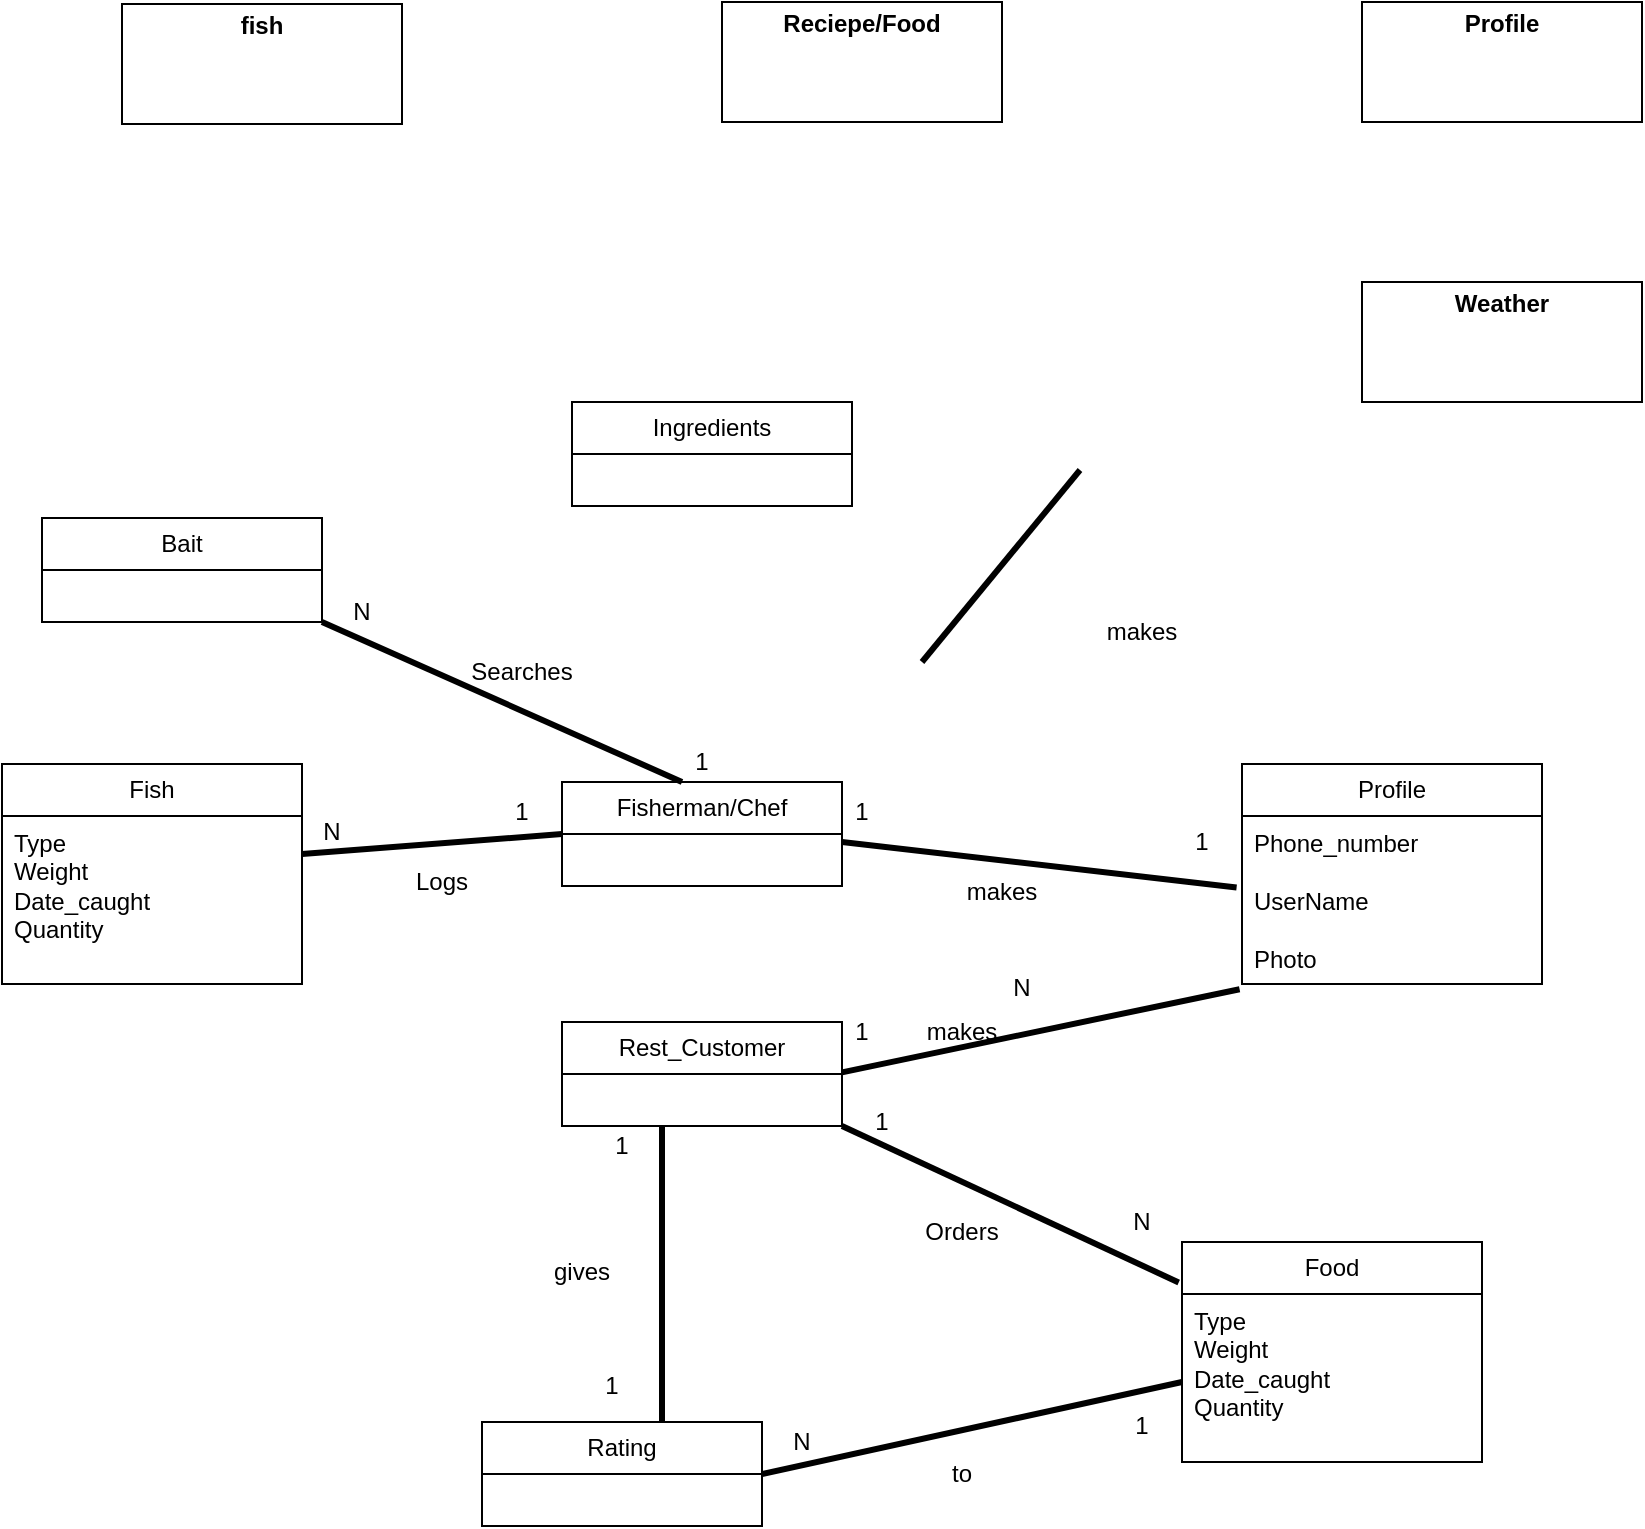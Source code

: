 <mxfile version="26.2.2">
  <diagram name="Page-1" id="0783ab3e-0a74-02c8-0abd-f7b4e66b4bec">
    <mxGraphModel dx="994" dy="542" grid="1" gridSize="10" guides="1" tooltips="1" connect="1" arrows="1" fold="1" page="1" pageScale="1" pageWidth="850" pageHeight="1100" background="none" math="0" shadow="0">
      <root>
        <mxCell id="0" />
        <mxCell id="1" parent="0" />
        <mxCell id="9kzETTMTDvsTJWJQEYAj-1" value="&lt;p style=&quot;margin:0px;margin-top:4px;text-align:center;&quot;&gt;&lt;b&gt;fish&lt;/b&gt;&lt;/p&gt;" style="verticalAlign=top;align=left;overflow=fill;html=1;whiteSpace=wrap;" vertex="1" parent="1">
          <mxGeometry x="130" y="91" width="140" height="60" as="geometry" />
        </mxCell>
        <mxCell id="9kzETTMTDvsTJWJQEYAj-6" value="&lt;p style=&quot;margin:0px;margin-top:4px;text-align:center;&quot;&gt;&lt;b&gt;Reciepe/Food&lt;/b&gt;&lt;/p&gt;" style="verticalAlign=top;align=left;overflow=fill;html=1;whiteSpace=wrap;" vertex="1" parent="1">
          <mxGeometry x="430" y="90" width="140" height="60" as="geometry" />
        </mxCell>
        <mxCell id="9kzETTMTDvsTJWJQEYAj-7" value="&lt;p style=&quot;margin:0px;margin-top:4px;text-align:center;&quot;&gt;&lt;b&gt;Profile&lt;/b&gt;&lt;/p&gt;" style="verticalAlign=top;align=left;overflow=fill;html=1;whiteSpace=wrap;" vertex="1" parent="1">
          <mxGeometry x="750" y="90" width="140" height="60" as="geometry" />
        </mxCell>
        <mxCell id="9kzETTMTDvsTJWJQEYAj-8" value="&lt;p style=&quot;margin:0px;margin-top:4px;text-align:center;&quot;&gt;&lt;b&gt;Weather&lt;/b&gt;&lt;/p&gt;" style="verticalAlign=top;align=left;overflow=fill;html=1;whiteSpace=wrap;" vertex="1" parent="1">
          <mxGeometry x="750" y="230" width="140" height="60" as="geometry" />
        </mxCell>
        <mxCell id="9kzETTMTDvsTJWJQEYAj-15" value="Fisherman/Chef" style="swimlane;fontStyle=0;childLayout=stackLayout;horizontal=1;startSize=26;fillColor=none;horizontalStack=0;resizeParent=1;resizeParentMax=0;resizeLast=0;collapsible=1;marginBottom=0;whiteSpace=wrap;html=1;" vertex="1" parent="1">
          <mxGeometry x="350" y="480" width="140" height="52" as="geometry">
            <mxRectangle x="350" y="460" width="100" height="30" as="alternateBounds" />
          </mxGeometry>
        </mxCell>
        <mxCell id="9kzETTMTDvsTJWJQEYAj-19" value="Profile" style="swimlane;fontStyle=0;childLayout=stackLayout;horizontal=1;startSize=26;fillColor=none;horizontalStack=0;resizeParent=1;resizeParentMax=0;resizeLast=0;collapsible=1;marginBottom=0;whiteSpace=wrap;html=1;" vertex="1" parent="1">
          <mxGeometry x="690" y="471" width="150" height="110" as="geometry">
            <mxRectangle x="580" y="461" width="70" height="30" as="alternateBounds" />
          </mxGeometry>
        </mxCell>
        <mxCell id="9kzETTMTDvsTJWJQEYAj-21" value="&lt;div&gt;Phone_number&lt;/div&gt;&lt;div&gt;&lt;br&gt;&lt;/div&gt;&lt;div&gt;UserName&lt;/div&gt;&lt;div&gt;&lt;br&gt;&lt;/div&gt;&lt;div&gt;Photo&lt;/div&gt;" style="text;strokeColor=none;fillColor=none;align=left;verticalAlign=top;spacingLeft=4;spacingRight=4;overflow=hidden;rotatable=0;points=[[0,0.5],[1,0.5]];portConstraint=eastwest;whiteSpace=wrap;html=1;" vertex="1" parent="9kzETTMTDvsTJWJQEYAj-19">
          <mxGeometry y="26" width="150" height="84" as="geometry" />
        </mxCell>
        <mxCell id="9kzETTMTDvsTJWJQEYAj-25" value="" style="endArrow=none;startArrow=none;endFill=0;startFill=0;endSize=8;html=1;verticalAlign=bottom;labelBackgroundColor=none;strokeWidth=3;rounded=0;entryX=-0.018;entryY=0.425;entryDx=0;entryDy=0;entryPerimeter=0;" edge="1" parent="1" target="9kzETTMTDvsTJWJQEYAj-21">
          <mxGeometry width="160" relative="1" as="geometry">
            <mxPoint x="490" y="510" as="sourcePoint" />
            <mxPoint x="580" y="511.68" as="targetPoint" />
          </mxGeometry>
        </mxCell>
        <mxCell id="9kzETTMTDvsTJWJQEYAj-26" value="1" style="text;html=1;align=center;verticalAlign=middle;whiteSpace=wrap;rounded=0;" vertex="1" parent="1">
          <mxGeometry x="650" y="500" width="40" height="20" as="geometry" />
        </mxCell>
        <mxCell id="9kzETTMTDvsTJWJQEYAj-27" value="1" style="text;html=1;align=center;verticalAlign=middle;whiteSpace=wrap;rounded=0;" vertex="1" parent="1">
          <mxGeometry x="470" y="480" width="60" height="30" as="geometry" />
        </mxCell>
        <mxCell id="9kzETTMTDvsTJWJQEYAj-28" value="makes" style="text;html=1;align=center;verticalAlign=middle;whiteSpace=wrap;rounded=0;" vertex="1" parent="1">
          <mxGeometry x="540" y="520" width="60" height="30" as="geometry" />
        </mxCell>
        <mxCell id="9kzETTMTDvsTJWJQEYAj-29" value="Rest_Customer" style="swimlane;fontStyle=0;childLayout=stackLayout;horizontal=1;startSize=26;fillColor=none;horizontalStack=0;resizeParent=1;resizeParentMax=0;resizeLast=0;collapsible=1;marginBottom=0;whiteSpace=wrap;html=1;" vertex="1" parent="1">
          <mxGeometry x="350" y="600" width="140" height="52" as="geometry">
            <mxRectangle x="350" y="460" width="100" height="30" as="alternateBounds" />
          </mxGeometry>
        </mxCell>
        <mxCell id="9kzETTMTDvsTJWJQEYAj-30" value="" style="endArrow=none;startArrow=none;endFill=0;startFill=0;endSize=8;html=1;verticalAlign=bottom;labelBackgroundColor=none;strokeWidth=3;rounded=0;entryX=-0.008;entryY=1.031;entryDx=0;entryDy=0;entryPerimeter=0;" edge="1" parent="1" target="9kzETTMTDvsTJWJQEYAj-21">
          <mxGeometry width="160" relative="1" as="geometry">
            <mxPoint x="490" y="625.16" as="sourcePoint" />
            <mxPoint x="580" y="626.84" as="targetPoint" />
          </mxGeometry>
        </mxCell>
        <mxCell id="9kzETTMTDvsTJWJQEYAj-32" value="makes" style="text;html=1;align=center;verticalAlign=middle;whiteSpace=wrap;rounded=0;" vertex="1" parent="1">
          <mxGeometry x="520" y="590" width="60" height="30" as="geometry" />
        </mxCell>
        <mxCell id="9kzETTMTDvsTJWJQEYAj-33" value="1" style="text;html=1;align=center;verticalAlign=middle;whiteSpace=wrap;rounded=0;" vertex="1" parent="1">
          <mxGeometry x="470" y="590" width="60" height="30" as="geometry" />
        </mxCell>
        <mxCell id="9kzETTMTDvsTJWJQEYAj-34" value="N" style="text;html=1;align=center;verticalAlign=middle;whiteSpace=wrap;rounded=0;" vertex="1" parent="1">
          <mxGeometry x="550" y="568" width="60" height="30" as="geometry" />
        </mxCell>
        <mxCell id="9kzETTMTDvsTJWJQEYAj-35" value="" style="endArrow=none;startArrow=none;endFill=0;startFill=0;endSize=8;html=1;verticalAlign=bottom;labelBackgroundColor=none;strokeWidth=3;rounded=0;entryX=-0.008;entryY=1.031;entryDx=0;entryDy=0;entryPerimeter=0;" edge="1" parent="1">
          <mxGeometry width="160" relative="1" as="geometry">
            <mxPoint x="530" y="420" as="sourcePoint" />
            <mxPoint x="609" y="324" as="targetPoint" />
          </mxGeometry>
        </mxCell>
        <mxCell id="9kzETTMTDvsTJWJQEYAj-36" value="" style="endArrow=none;startArrow=none;endFill=0;startFill=0;endSize=8;html=1;verticalAlign=bottom;labelBackgroundColor=none;strokeWidth=3;rounded=0;entryX=0;entryY=0.5;entryDx=0;entryDy=0;" edge="1" parent="1" target="9kzETTMTDvsTJWJQEYAj-15">
          <mxGeometry width="160" relative="1" as="geometry">
            <mxPoint x="220" y="516" as="sourcePoint" />
            <mxPoint x="299" y="420" as="targetPoint" />
            <Array as="points" />
          </mxGeometry>
        </mxCell>
        <mxCell id="9kzETTMTDvsTJWJQEYAj-37" value="makes" style="text;html=1;align=center;verticalAlign=middle;whiteSpace=wrap;rounded=0;" vertex="1" parent="1">
          <mxGeometry x="610" y="390" width="60" height="30" as="geometry" />
        </mxCell>
        <mxCell id="9kzETTMTDvsTJWJQEYAj-38" value="Logs" style="text;html=1;align=center;verticalAlign=middle;whiteSpace=wrap;rounded=0;" vertex="1" parent="1">
          <mxGeometry x="270" y="520" width="40" height="20" as="geometry" />
        </mxCell>
        <mxCell id="9kzETTMTDvsTJWJQEYAj-41" value="1" style="text;html=1;align=center;verticalAlign=middle;whiteSpace=wrap;rounded=0;" vertex="1" parent="1">
          <mxGeometry x="300" y="480" width="60" height="30" as="geometry" />
        </mxCell>
        <mxCell id="9kzETTMTDvsTJWJQEYAj-42" value="N" style="text;html=1;align=center;verticalAlign=middle;whiteSpace=wrap;rounded=0;" vertex="1" parent="1">
          <mxGeometry x="220" y="490" width="30" height="30" as="geometry" />
        </mxCell>
        <mxCell id="9kzETTMTDvsTJWJQEYAj-43" value="Bait" style="swimlane;fontStyle=0;childLayout=stackLayout;horizontal=1;startSize=26;fillColor=none;horizontalStack=0;resizeParent=1;resizeParentMax=0;resizeLast=0;collapsible=1;marginBottom=0;whiteSpace=wrap;html=1;" vertex="1" parent="1">
          <mxGeometry x="90" y="348" width="140" height="52" as="geometry">
            <mxRectangle x="350" y="460" width="100" height="30" as="alternateBounds" />
          </mxGeometry>
        </mxCell>
        <mxCell id="9kzETTMTDvsTJWJQEYAj-45" value="" style="endArrow=none;startArrow=none;endFill=0;startFill=0;endSize=8;html=1;verticalAlign=bottom;labelBackgroundColor=none;strokeWidth=3;rounded=0;entryX=1;entryY=1;entryDx=0;entryDy=0;" edge="1" parent="1" target="9kzETTMTDvsTJWJQEYAj-43">
          <mxGeometry width="160" relative="1" as="geometry">
            <mxPoint x="410" y="480" as="sourcePoint" />
            <mxPoint x="489" y="384" as="targetPoint" />
          </mxGeometry>
        </mxCell>
        <mxCell id="9kzETTMTDvsTJWJQEYAj-46" value="1" style="text;html=1;align=center;verticalAlign=middle;whiteSpace=wrap;rounded=0;" vertex="1" parent="1">
          <mxGeometry x="400" y="460" width="40" height="20" as="geometry" />
        </mxCell>
        <mxCell id="9kzETTMTDvsTJWJQEYAj-48" value="N" style="text;html=1;align=center;verticalAlign=middle;whiteSpace=wrap;rounded=0;" vertex="1" parent="1">
          <mxGeometry x="230" y="390" width="40" height="10" as="geometry" />
        </mxCell>
        <mxCell id="9kzETTMTDvsTJWJQEYAj-49" value="Searches" style="text;html=1;align=center;verticalAlign=middle;whiteSpace=wrap;rounded=0;" vertex="1" parent="1">
          <mxGeometry x="300" y="410" width="60" height="30" as="geometry" />
        </mxCell>
        <mxCell id="9kzETTMTDvsTJWJQEYAj-50" value="Ingredients" style="swimlane;fontStyle=0;childLayout=stackLayout;horizontal=1;startSize=26;fillColor=none;horizontalStack=0;resizeParent=1;resizeParentMax=0;resizeLast=0;collapsible=1;marginBottom=0;whiteSpace=wrap;html=1;" vertex="1" parent="1">
          <mxGeometry x="355" y="290" width="140" height="52" as="geometry">
            <mxRectangle x="350" y="460" width="100" height="30" as="alternateBounds" />
          </mxGeometry>
        </mxCell>
        <mxCell id="9kzETTMTDvsTJWJQEYAj-52" value="" style="endArrow=none;startArrow=none;endFill=0;startFill=0;endSize=8;html=1;verticalAlign=bottom;labelBackgroundColor=none;strokeWidth=3;rounded=0;entryX=-0.008;entryY=1.031;entryDx=0;entryDy=0;entryPerimeter=0;exitX=-0.011;exitY=0.184;exitDx=0;exitDy=0;exitPerimeter=0;" edge="1" parent="1" source="9kzETTMTDvsTJWJQEYAj-69">
          <mxGeometry width="160" relative="1" as="geometry">
            <mxPoint x="640" y="730" as="sourcePoint" />
            <mxPoint x="490" y="652" as="targetPoint" />
          </mxGeometry>
        </mxCell>
        <mxCell id="9kzETTMTDvsTJWJQEYAj-53" value="N" style="text;html=1;align=center;verticalAlign=middle;whiteSpace=wrap;rounded=0;" vertex="1" parent="1">
          <mxGeometry x="620" y="690" width="40" height="20" as="geometry" />
        </mxCell>
        <mxCell id="9kzETTMTDvsTJWJQEYAj-55" value="1" style="text;html=1;align=center;verticalAlign=middle;whiteSpace=wrap;rounded=0;" vertex="1" parent="1">
          <mxGeometry x="490" y="640" width="40" height="20" as="geometry" />
        </mxCell>
        <mxCell id="9kzETTMTDvsTJWJQEYAj-56" value="Orders" style="text;html=1;align=center;verticalAlign=middle;whiteSpace=wrap;rounded=0;" vertex="1" parent="1">
          <mxGeometry x="520" y="690" width="60" height="30" as="geometry" />
        </mxCell>
        <mxCell id="9kzETTMTDvsTJWJQEYAj-57" value="Rating" style="swimlane;fontStyle=0;childLayout=stackLayout;horizontal=1;startSize=26;fillColor=none;horizontalStack=0;resizeParent=1;resizeParentMax=0;resizeLast=0;collapsible=1;marginBottom=0;whiteSpace=wrap;html=1;" vertex="1" parent="1">
          <mxGeometry x="310" y="800" width="140" height="52" as="geometry">
            <mxRectangle x="350" y="460" width="100" height="30" as="alternateBounds" />
          </mxGeometry>
        </mxCell>
        <mxCell id="9kzETTMTDvsTJWJQEYAj-58" value="" style="endArrow=none;startArrow=none;endFill=0;startFill=0;endSize=8;html=1;verticalAlign=bottom;labelBackgroundColor=none;strokeWidth=3;rounded=0;exitX=1;exitY=0.5;exitDx=0;exitDy=0;" edge="1" parent="1" source="9kzETTMTDvsTJWJQEYAj-57">
          <mxGeometry width="160" relative="1" as="geometry">
            <mxPoint x="510" y="956" as="sourcePoint" />
            <mxPoint x="660" y="780" as="targetPoint" />
          </mxGeometry>
        </mxCell>
        <mxCell id="9kzETTMTDvsTJWJQEYAj-59" value="to" style="text;html=1;align=center;verticalAlign=middle;whiteSpace=wrap;rounded=0;" vertex="1" parent="1">
          <mxGeometry x="520" y="811" width="60" height="30" as="geometry" />
        </mxCell>
        <mxCell id="9kzETTMTDvsTJWJQEYAj-60" value="" style="endArrow=none;startArrow=none;endFill=0;startFill=0;endSize=8;html=1;verticalAlign=bottom;labelBackgroundColor=none;strokeWidth=3;rounded=0;entryX=-0.008;entryY=1.031;entryDx=0;entryDy=0;entryPerimeter=0;exitX=0.643;exitY=0;exitDx=0;exitDy=0;exitPerimeter=0;" edge="1" parent="1" source="9kzETTMTDvsTJWJQEYAj-57">
          <mxGeometry width="160" relative="1" as="geometry">
            <mxPoint x="321" y="748" as="sourcePoint" />
            <mxPoint x="400" y="652" as="targetPoint" />
          </mxGeometry>
        </mxCell>
        <mxCell id="9kzETTMTDvsTJWJQEYAj-61" value="gives" style="text;html=1;align=center;verticalAlign=middle;whiteSpace=wrap;rounded=0;" vertex="1" parent="1">
          <mxGeometry x="330" y="710" width="60" height="30" as="geometry" />
        </mxCell>
        <mxCell id="9kzETTMTDvsTJWJQEYAj-63" value="1" style="text;html=1;align=center;verticalAlign=middle;whiteSpace=wrap;rounded=0;" vertex="1" parent="1">
          <mxGeometry x="360" y="652" width="40" height="20" as="geometry" />
        </mxCell>
        <mxCell id="9kzETTMTDvsTJWJQEYAj-64" value="1" style="text;html=1;align=center;verticalAlign=middle;whiteSpace=wrap;rounded=0;" vertex="1" parent="1">
          <mxGeometry x="355" y="772" width="40" height="20" as="geometry" />
        </mxCell>
        <mxCell id="9kzETTMTDvsTJWJQEYAj-65" value="1" style="text;html=1;align=center;verticalAlign=middle;whiteSpace=wrap;rounded=0;" vertex="1" parent="1">
          <mxGeometry x="620" y="792" width="40" height="20" as="geometry" />
        </mxCell>
        <mxCell id="9kzETTMTDvsTJWJQEYAj-67" value="Fish" style="swimlane;fontStyle=0;childLayout=stackLayout;horizontal=1;startSize=26;fillColor=none;horizontalStack=0;resizeParent=1;resizeParentMax=0;resizeLast=0;collapsible=1;marginBottom=0;whiteSpace=wrap;html=1;" vertex="1" parent="1">
          <mxGeometry x="70" y="471" width="150" height="110" as="geometry">
            <mxRectangle x="580" y="461" width="70" height="30" as="alternateBounds" />
          </mxGeometry>
        </mxCell>
        <mxCell id="9kzETTMTDvsTJWJQEYAj-68" value="&lt;div&gt;Type&lt;/div&gt;&lt;div&gt;Weight&lt;/div&gt;&lt;div&gt;Date_caught&lt;/div&gt;&lt;div&gt;Quantity&lt;/div&gt;" style="text;strokeColor=none;fillColor=none;align=left;verticalAlign=top;spacingLeft=4;spacingRight=4;overflow=hidden;rotatable=0;points=[[0,0.5],[1,0.5]];portConstraint=eastwest;whiteSpace=wrap;html=1;" vertex="1" parent="9kzETTMTDvsTJWJQEYAj-67">
          <mxGeometry y="26" width="150" height="84" as="geometry" />
        </mxCell>
        <mxCell id="9kzETTMTDvsTJWJQEYAj-69" value="&lt;div&gt;Food&lt;/div&gt;" style="swimlane;fontStyle=0;childLayout=stackLayout;horizontal=1;startSize=26;fillColor=none;horizontalStack=0;resizeParent=1;resizeParentMax=0;resizeLast=0;collapsible=1;marginBottom=0;whiteSpace=wrap;html=1;" vertex="1" parent="1">
          <mxGeometry x="660" y="710" width="150" height="110" as="geometry">
            <mxRectangle x="580" y="461" width="70" height="30" as="alternateBounds" />
          </mxGeometry>
        </mxCell>
        <mxCell id="9kzETTMTDvsTJWJQEYAj-70" value="&lt;div&gt;Type&lt;/div&gt;&lt;div&gt;Weight&lt;/div&gt;&lt;div&gt;Date_caught&lt;/div&gt;&lt;div&gt;Quantity&lt;/div&gt;" style="text;strokeColor=none;fillColor=none;align=left;verticalAlign=top;spacingLeft=4;spacingRight=4;overflow=hidden;rotatable=0;points=[[0,0.5],[1,0.5]];portConstraint=eastwest;whiteSpace=wrap;html=1;" vertex="1" parent="9kzETTMTDvsTJWJQEYAj-69">
          <mxGeometry y="26" width="150" height="84" as="geometry" />
        </mxCell>
        <mxCell id="9kzETTMTDvsTJWJQEYAj-73" value="N" style="text;html=1;align=center;verticalAlign=middle;whiteSpace=wrap;rounded=0;" vertex="1" parent="1">
          <mxGeometry x="450" y="800" width="40" height="20" as="geometry" />
        </mxCell>
      </root>
    </mxGraphModel>
  </diagram>
</mxfile>
